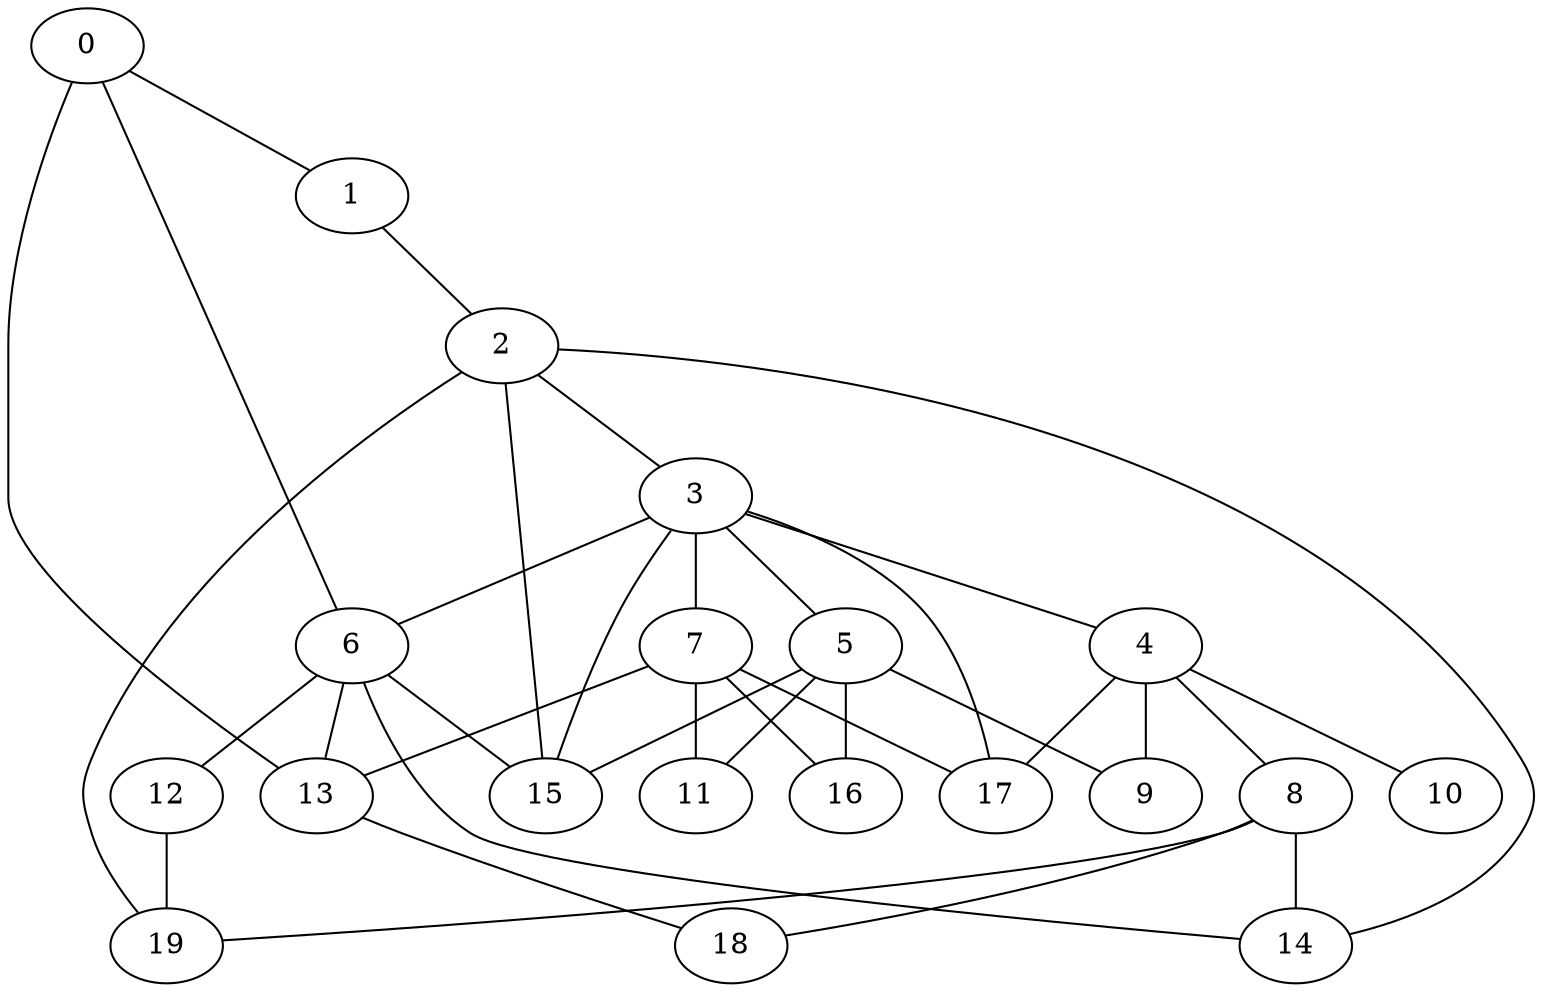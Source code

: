 
graph graphname {
    0 -- 1
0 -- 13
0 -- 6
1 -- 2
2 -- 3
2 -- 14
2 -- 19
2 -- 15
3 -- 4
3 -- 5
3 -- 6
3 -- 7
3 -- 15
3 -- 17
4 -- 8
4 -- 9
4 -- 10
4 -- 17
5 -- 11
5 -- 9
5 -- 16
5 -- 15
6 -- 12
6 -- 13
6 -- 14
6 -- 15
7 -- 16
7 -- 17
7 -- 13
7 -- 11
8 -- 18
8 -- 19
8 -- 14
12 -- 19
13 -- 18

}
